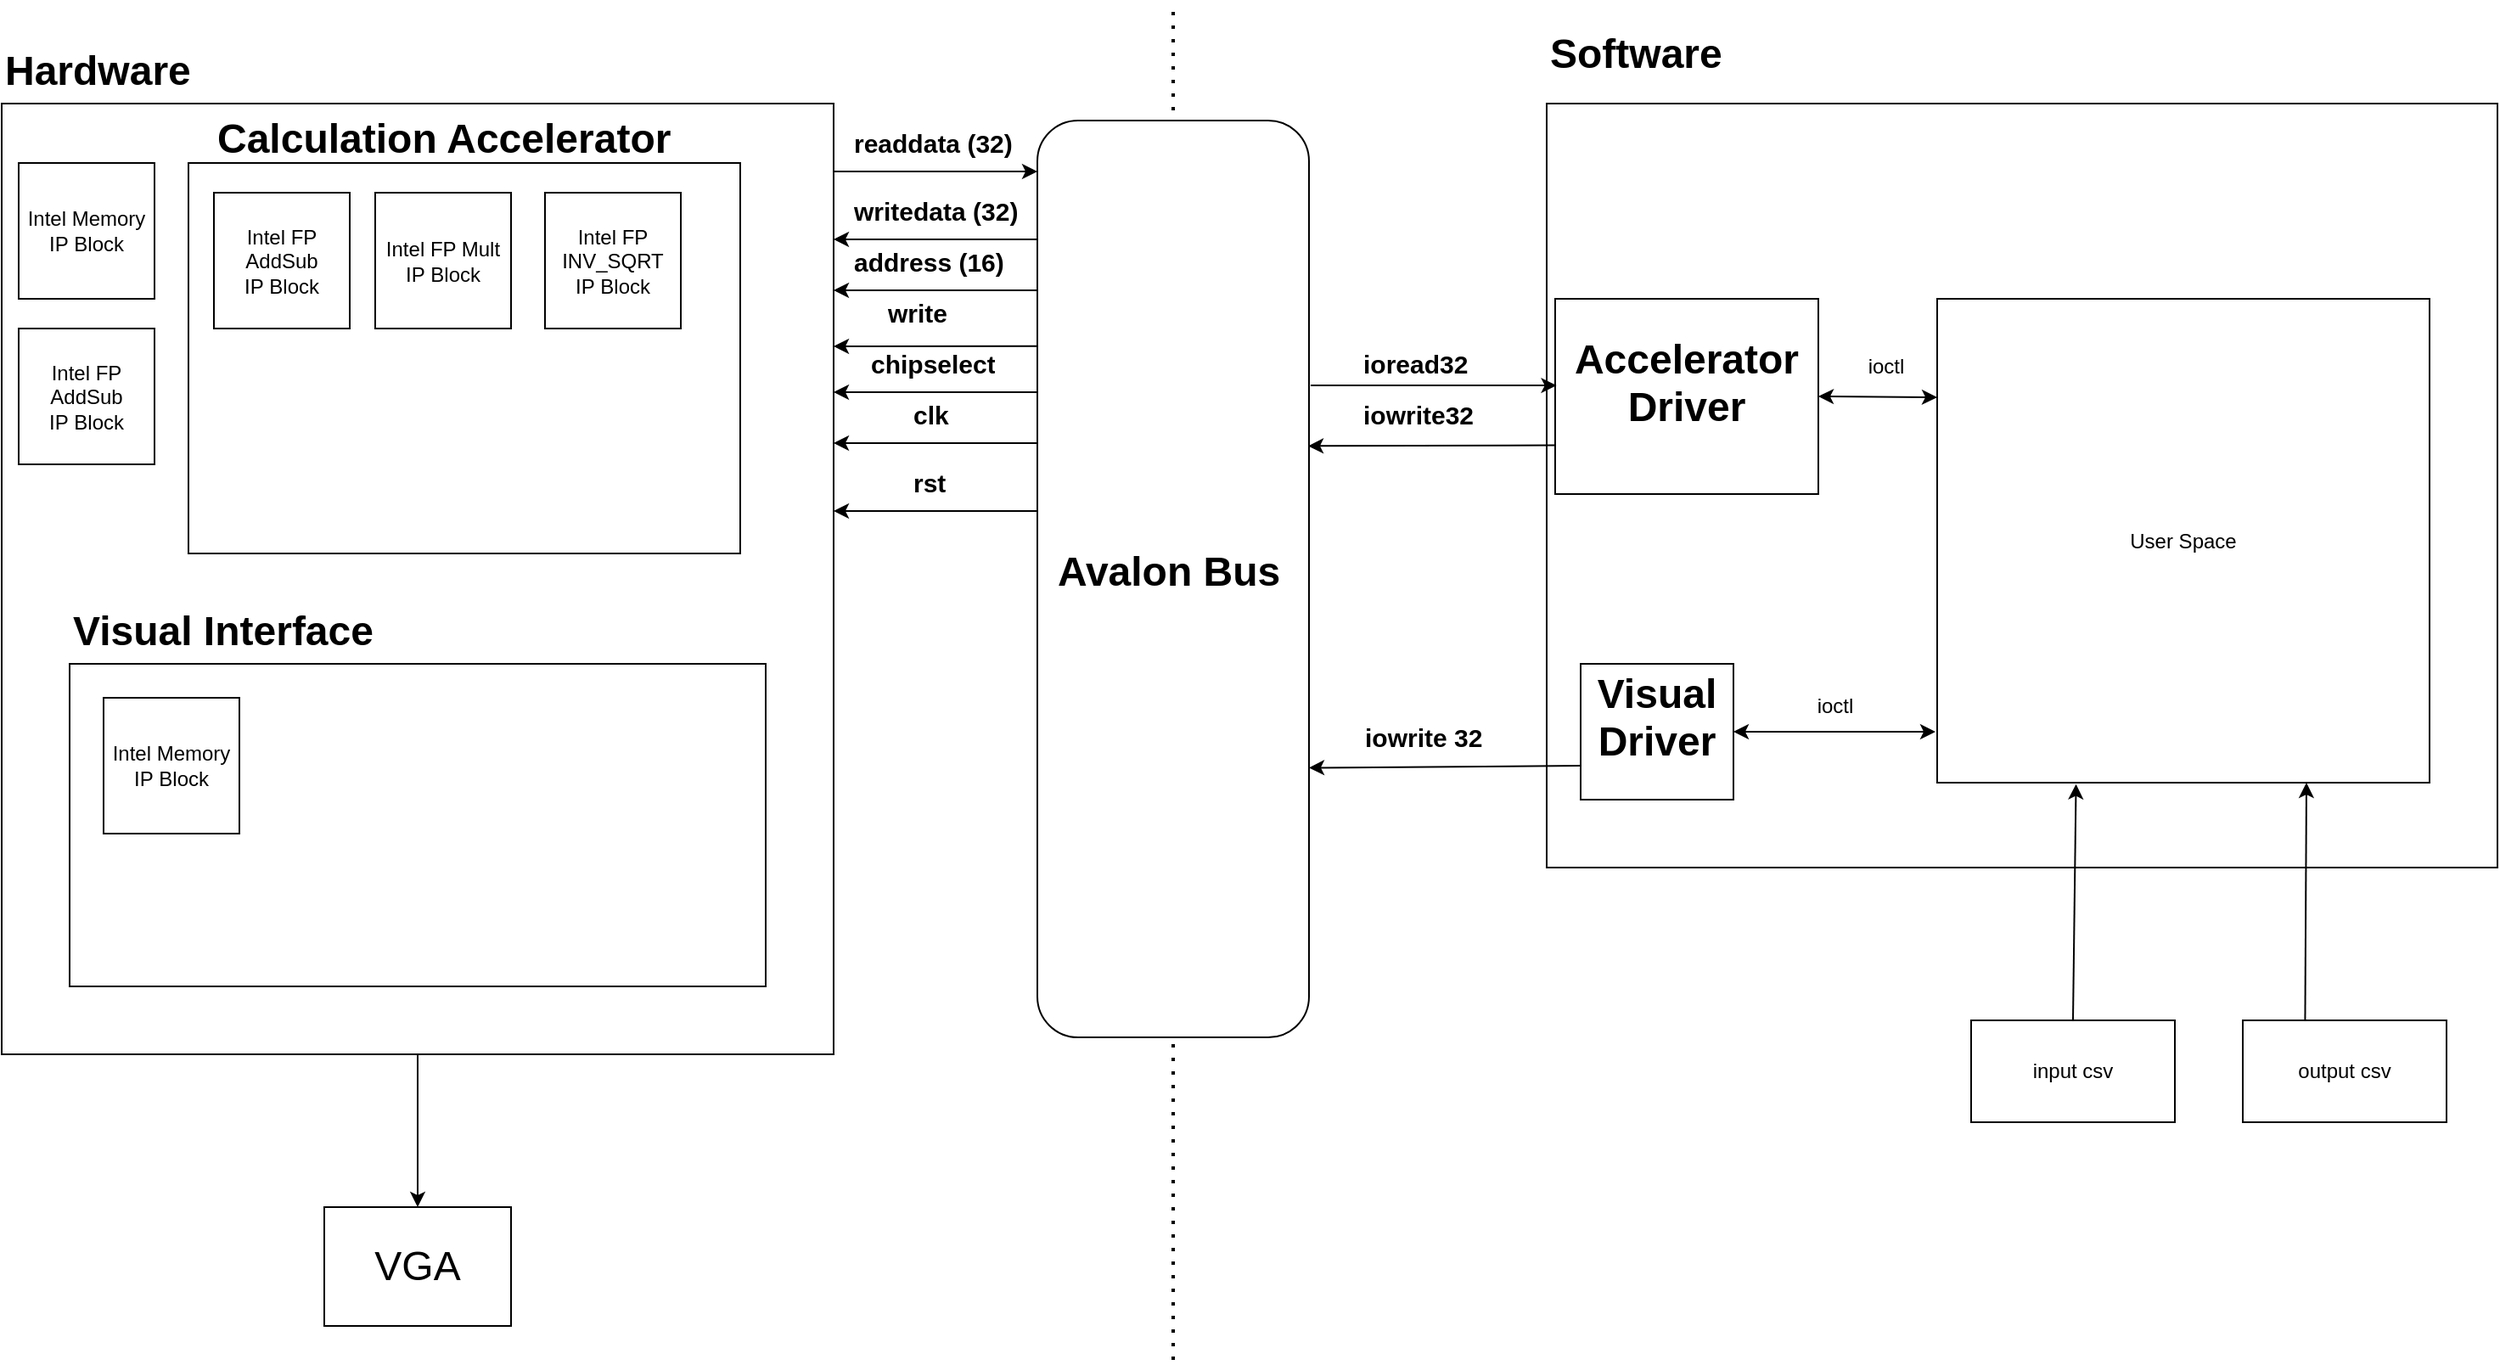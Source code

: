<mxfile version="27.0.2">
  <diagram name="Page-1" id="rumqVNAoI3cSyf27jc9k">
    <mxGraphModel dx="1732" dy="1046" grid="1" gridSize="10" guides="1" tooltips="1" connect="1" arrows="1" fold="1" page="1" pageScale="1" pageWidth="1700" pageHeight="1100" math="0" shadow="0">
      <root>
        <mxCell id="0" />
        <mxCell id="1" parent="0" />
        <mxCell id="Z4UGgO07Boh3uOqIA6wf-1" value="" style="endArrow=none;dashed=1;html=1;dashPattern=1 3;strokeWidth=2;rounded=0;" edge="1" parent="1">
          <mxGeometry width="50" height="50" relative="1" as="geometry">
            <mxPoint x="710" y="820" as="sourcePoint" />
            <mxPoint x="710" y="20" as="targetPoint" />
          </mxGeometry>
        </mxCell>
        <mxCell id="-hpIVWVpJWwLuPx6lPaj-3" value="" style="rounded=0;whiteSpace=wrap;html=1;" parent="1" vertex="1">
          <mxGeometry x="20" y="80" width="490" height="560" as="geometry" />
        </mxCell>
        <mxCell id="-hpIVWVpJWwLuPx6lPaj-4" value="" style="rounded=0;whiteSpace=wrap;html=1;" parent="1" vertex="1">
          <mxGeometry x="930" y="80" width="560" height="450" as="geometry" />
        </mxCell>
        <mxCell id="-hpIVWVpJWwLuPx6lPaj-5" value="&lt;h1 style=&quot;margin-top: 0px;&quot;&gt;Hardware&lt;/h1&gt;" style="text;html=1;whiteSpace=wrap;overflow=hidden;rounded=0;" parent="1" vertex="1">
          <mxGeometry x="20" y="40" width="170" height="30" as="geometry" />
        </mxCell>
        <mxCell id="-hpIVWVpJWwLuPx6lPaj-6" value="&lt;h1 style=&quot;margin-top: 0px;&quot;&gt;Software&lt;/h1&gt;" style="text;html=1;whiteSpace=wrap;overflow=hidden;rounded=0;" parent="1" vertex="1">
          <mxGeometry x="930" y="30" width="170" height="30" as="geometry" />
        </mxCell>
        <mxCell id="CpTM82QqQ-CoCST9rDbI-1" value="" style="rounded=1;whiteSpace=wrap;html=1;" parent="1" vertex="1">
          <mxGeometry x="630" y="90" width="160" height="540" as="geometry" />
        </mxCell>
        <mxCell id="CpTM82QqQ-CoCST9rDbI-2" value="&lt;h1 style=&quot;margin-top: 0px;&quot;&gt;Avalon Bus&lt;/h1&gt;" style="text;html=1;whiteSpace=wrap;overflow=hidden;rounded=0;" parent="1" vertex="1">
          <mxGeometry x="640" y="335" width="150" height="40" as="geometry" />
        </mxCell>
        <mxCell id="CpTM82QqQ-CoCST9rDbI-3" value="" style="rounded=0;whiteSpace=wrap;html=1;" parent="1" vertex="1">
          <mxGeometry x="130" y="115" width="325" height="230" as="geometry" />
        </mxCell>
        <mxCell id="CpTM82QqQ-CoCST9rDbI-4" value="" style="rounded=0;whiteSpace=wrap;html=1;" parent="1" vertex="1">
          <mxGeometry x="60" y="410" width="410" height="190" as="geometry" />
        </mxCell>
        <mxCell id="CpTM82QqQ-CoCST9rDbI-5" value="&lt;h1 style=&quot;margin-top: 0px;&quot;&gt;Calculation Accelerator&lt;/h1&gt;" style="text;html=1;whiteSpace=wrap;overflow=hidden;rounded=0;" parent="1" vertex="1">
          <mxGeometry x="145" y="80" width="310" height="30" as="geometry" />
        </mxCell>
        <mxCell id="CpTM82QqQ-CoCST9rDbI-7" value="&lt;h1 style=&quot;margin-top: 0px;&quot;&gt;Visual Interface&lt;/h1&gt;" style="text;html=1;whiteSpace=wrap;overflow=hidden;rounded=0;" parent="1" vertex="1">
          <mxGeometry x="60" y="370" width="310" height="30" as="geometry" />
        </mxCell>
        <mxCell id="xd3VyKE5f3C1c7quR3OM-10" value="&lt;h1 style=&quot;margin-top: 0px;&quot;&gt;&lt;span style=&quot;font-size: 15px;&quot;&gt;readdata (32)&lt;/span&gt;&lt;/h1&gt;" style="text;html=1;whiteSpace=wrap;overflow=hidden;rounded=0;rotation=0;" parent="1" vertex="1">
          <mxGeometry x="520" y="80" width="100" height="40" as="geometry" />
        </mxCell>
        <mxCell id="xd3VyKE5f3C1c7quR3OM-14" value="&lt;h1 style=&quot;margin-top: 0px;&quot;&gt;&lt;span style=&quot;font-size: 15px;&quot;&gt;writedata (32)&lt;/span&gt;&lt;/h1&gt;" style="text;html=1;whiteSpace=wrap;overflow=hidden;rounded=0;rotation=0;" parent="1" vertex="1">
          <mxGeometry x="520" y="120" width="100" height="40" as="geometry" />
        </mxCell>
        <mxCell id="xd3VyKE5f3C1c7quR3OM-16" value="&lt;h1 style=&quot;margin-top: 0px;&quot;&gt;&lt;span style=&quot;font-size: 15px;&quot;&gt;address (16)&lt;/span&gt;&lt;/h1&gt;" style="text;html=1;whiteSpace=wrap;overflow=hidden;rounded=0;rotation=0;" parent="1" vertex="1">
          <mxGeometry x="520" y="150" width="100" height="40" as="geometry" />
        </mxCell>
        <mxCell id="xd3VyKE5f3C1c7quR3OM-18" value="&lt;h1 style=&quot;margin-top: 0px;&quot;&gt;&lt;span style=&quot;font-size: 15px;&quot;&gt;write&lt;/span&gt;&lt;/h1&gt;" style="text;html=1;whiteSpace=wrap;overflow=hidden;rounded=0;rotation=0;" parent="1" vertex="1">
          <mxGeometry x="540" y="180" width="100" height="40" as="geometry" />
        </mxCell>
        <mxCell id="xd3VyKE5f3C1c7quR3OM-20" value="&lt;h1 style=&quot;margin-top: 0px;&quot;&gt;&lt;span style=&quot;font-size: 15px;&quot;&gt;chipselect&lt;/span&gt;&lt;/h1&gt;&lt;div&gt;&lt;br&gt;&lt;/div&gt;" style="text;html=1;whiteSpace=wrap;overflow=hidden;rounded=0;rotation=0;" parent="1" vertex="1">
          <mxGeometry x="530" y="210" width="100" height="40" as="geometry" />
        </mxCell>
        <mxCell id="xd3VyKE5f3C1c7quR3OM-32" value="&lt;h1 style=&quot;margin-top: 0px;&quot;&gt;&lt;span style=&quot;font-size: 15px;&quot;&gt;clk&lt;/span&gt;&lt;/h1&gt;" style="text;html=1;whiteSpace=wrap;overflow=hidden;rounded=0;rotation=0;" parent="1" vertex="1">
          <mxGeometry x="555" y="240" width="30" height="40" as="geometry" />
        </mxCell>
        <mxCell id="xd3VyKE5f3C1c7quR3OM-36" value="&lt;h1 style=&quot;margin-top: 0px;&quot;&gt;&lt;span style=&quot;font-size: 15px;&quot;&gt;rst&lt;/span&gt;&lt;/h1&gt;" style="text;html=1;whiteSpace=wrap;overflow=hidden;rounded=0;rotation=0;" parent="1" vertex="1">
          <mxGeometry x="555" y="280" width="30" height="30" as="geometry" />
        </mxCell>
        <mxCell id="xd3VyKE5f3C1c7quR3OM-52" value="&lt;h1 style=&quot;margin-top: 0px;&quot;&gt;&lt;span style=&quot;font-size: 15px;&quot;&gt;iowrite32&lt;/span&gt;&lt;/h1&gt;" style="text;html=1;whiteSpace=wrap;overflow=hidden;rounded=0;rotation=0;" parent="1" vertex="1">
          <mxGeometry x="820" y="240" width="100" height="40" as="geometry" />
        </mxCell>
        <mxCell id="9Da5NlRfkUuHMolCBsCd-2" value="&lt;h1 style=&quot;margin-top: 0px;&quot;&gt;&lt;span style=&quot;font-size: 15px;&quot;&gt;ioread32&lt;/span&gt;&lt;/h1&gt;" style="text;html=1;whiteSpace=wrap;overflow=hidden;rounded=0;rotation=0;" parent="1" vertex="1">
          <mxGeometry x="820" y="210" width="100" height="40" as="geometry" />
        </mxCell>
        <mxCell id="9Da5NlRfkUuHMolCBsCd-8" style="edgeStyle=orthogonalEdgeStyle;rounded=0;orthogonalLoop=1;jettySize=auto;html=1;exitX=0.5;exitY=1;exitDx=0;exitDy=0;" parent="1" source="-hpIVWVpJWwLuPx6lPaj-3" target="-hpIVWVpJWwLuPx6lPaj-3" edge="1">
          <mxGeometry relative="1" as="geometry" />
        </mxCell>
        <mxCell id="9Da5NlRfkUuHMolCBsCd-11" style="edgeStyle=orthogonalEdgeStyle;rounded=0;orthogonalLoop=1;jettySize=auto;html=1;exitX=0.5;exitY=1;exitDx=0;exitDy=0;" parent="1" source="-hpIVWVpJWwLuPx6lPaj-3" target="-hpIVWVpJWwLuPx6lPaj-3" edge="1">
          <mxGeometry relative="1" as="geometry" />
        </mxCell>
        <mxCell id="9Da5NlRfkUuHMolCBsCd-14" value="&lt;font style=&quot;font-size: 24px;&quot;&gt;VGA&lt;/font&gt;" style="rounded=0;whiteSpace=wrap;html=1;" parent="1" vertex="1">
          <mxGeometry x="210" y="730" width="110" height="70" as="geometry" />
        </mxCell>
        <mxCell id="9Da5NlRfkUuHMolCBsCd-23" value="&lt;h1 style=&quot;margin-top: 0px;&quot;&gt;Accelerator Driver&lt;/h1&gt;" style="rounded=0;whiteSpace=wrap;html=1;align=center;" parent="1" vertex="1">
          <mxGeometry x="935" y="195" width="155" height="115" as="geometry" />
        </mxCell>
        <mxCell id="9Da5NlRfkUuHMolCBsCd-26" value="&lt;h1 style=&quot;margin-top: 0px;&quot;&gt;Visual Driver&lt;/h1&gt;" style="rounded=0;whiteSpace=wrap;html=1;align=center;" parent="1" vertex="1">
          <mxGeometry x="950" y="410" width="90" height="80" as="geometry" />
        </mxCell>
        <mxCell id="9Da5NlRfkUuHMolCBsCd-27" value="&lt;h1 style=&quot;margin-top: 0px;&quot;&gt;&lt;br&gt;&lt;/h1&gt;" style="text;html=1;whiteSpace=wrap;overflow=hidden;rounded=0;" parent="1" vertex="1">
          <mxGeometry x="950" y="395" width="240" height="40" as="geometry" />
        </mxCell>
        <mxCell id="9Da5NlRfkUuHMolCBsCd-29" value="&lt;h1 style=&quot;margin-top: 0px;&quot;&gt;&lt;span style=&quot;font-size: 15px;&quot;&gt;iowrite 32&lt;/span&gt;&lt;/h1&gt;" style="text;html=1;whiteSpace=wrap;overflow=hidden;rounded=0;rotation=0;" parent="1" vertex="1">
          <mxGeometry x="821" y="430" width="100" height="40" as="geometry" />
        </mxCell>
        <mxCell id="Z4UGgO07Boh3uOqIA6wf-3" value="input csv" style="rounded=0;whiteSpace=wrap;html=1;" vertex="1" parent="1">
          <mxGeometry x="1180" y="620" width="120" height="60" as="geometry" />
        </mxCell>
        <mxCell id="Z4UGgO07Boh3uOqIA6wf-4" value="output csv" style="rounded=0;whiteSpace=wrap;html=1;" vertex="1" parent="1">
          <mxGeometry x="1340" y="620" width="120" height="60" as="geometry" />
        </mxCell>
        <mxCell id="Z4UGgO07Boh3uOqIA6wf-6" value="" style="endArrow=classic;html=1;rounded=0;exitX=0;exitY=0.246;exitDx=0;exitDy=0;exitPerimeter=0;" edge="1" parent="1" source="CpTM82QqQ-CoCST9rDbI-1">
          <mxGeometry width="50" height="50" relative="1" as="geometry">
            <mxPoint x="590" y="310" as="sourcePoint" />
            <mxPoint x="510" y="223" as="targetPoint" />
          </mxGeometry>
        </mxCell>
        <mxCell id="Z4UGgO07Boh3uOqIA6wf-8" value="User Space" style="rounded=0;whiteSpace=wrap;html=1;" vertex="1" parent="1">
          <mxGeometry x="1160" y="195" width="290" height="285" as="geometry" />
        </mxCell>
        <mxCell id="Z4UGgO07Boh3uOqIA6wf-10" value="" style="endArrow=classic;html=1;rounded=0;exitX=0.5;exitY=0;exitDx=0;exitDy=0;entryX=0.282;entryY=1.003;entryDx=0;entryDy=0;entryPerimeter=0;" edge="1" parent="1" source="Z4UGgO07Boh3uOqIA6wf-3" target="Z4UGgO07Boh3uOqIA6wf-8">
          <mxGeometry width="50" height="50" relative="1" as="geometry">
            <mxPoint x="1380" y="620" as="sourcePoint" />
            <mxPoint x="1430" y="570" as="targetPoint" />
          </mxGeometry>
        </mxCell>
        <mxCell id="Z4UGgO07Boh3uOqIA6wf-11" value="" style="endArrow=classic;html=1;rounded=0;entryX=0.75;entryY=1;entryDx=0;entryDy=0;exitX=0.306;exitY=-0.002;exitDx=0;exitDy=0;exitPerimeter=0;" edge="1" parent="1" source="Z4UGgO07Boh3uOqIA6wf-4" target="Z4UGgO07Boh3uOqIA6wf-8">
          <mxGeometry width="50" height="50" relative="1" as="geometry">
            <mxPoint x="1380" y="620" as="sourcePoint" />
            <mxPoint x="1430" y="570" as="targetPoint" />
          </mxGeometry>
        </mxCell>
        <mxCell id="Z4UGgO07Boh3uOqIA6wf-13" value="" style="endArrow=classic;html=1;rounded=0;exitX=0;exitY=0.75;exitDx=0;exitDy=0;entryX=1;entryY=0.706;entryDx=0;entryDy=0;entryPerimeter=0;" edge="1" parent="1" source="9Da5NlRfkUuHMolCBsCd-26" target="CpTM82QqQ-CoCST9rDbI-1">
          <mxGeometry width="50" height="50" relative="1" as="geometry">
            <mxPoint x="1100" y="450" as="sourcePoint" />
            <mxPoint x="1150" y="400" as="targetPoint" />
          </mxGeometry>
        </mxCell>
        <mxCell id="Z4UGgO07Boh3uOqIA6wf-14" value="" style="endArrow=classic;html=1;rounded=0;exitX=0;exitY=0.75;exitDx=0;exitDy=0;entryX=0.997;entryY=0.355;entryDx=0;entryDy=0;entryPerimeter=0;" edge="1" parent="1" source="9Da5NlRfkUuHMolCBsCd-23" target="CpTM82QqQ-CoCST9rDbI-1">
          <mxGeometry width="50" height="50" relative="1" as="geometry">
            <mxPoint x="1000" y="390" as="sourcePoint" />
            <mxPoint x="1050" y="340" as="targetPoint" />
          </mxGeometry>
        </mxCell>
        <mxCell id="Z4UGgO07Boh3uOqIA6wf-15" value="" style="endArrow=classic;html=1;rounded=0;entryX=0.005;entryY=0.444;entryDx=0;entryDy=0;entryPerimeter=0;exitX=1.006;exitY=0.289;exitDx=0;exitDy=0;exitPerimeter=0;" edge="1" parent="1" source="CpTM82QqQ-CoCST9rDbI-1" target="9Da5NlRfkUuHMolCBsCd-23">
          <mxGeometry width="50" height="50" relative="1" as="geometry">
            <mxPoint x="1000" y="390" as="sourcePoint" />
            <mxPoint x="1050" y="340" as="targetPoint" />
          </mxGeometry>
        </mxCell>
        <mxCell id="Z4UGgO07Boh3uOqIA6wf-16" value="" style="endArrow=classic;html=1;rounded=0;exitX=0.5;exitY=1;exitDx=0;exitDy=0;entryX=0.5;entryY=0;entryDx=0;entryDy=0;" edge="1" parent="1" source="-hpIVWVpJWwLuPx6lPaj-3" target="9Da5NlRfkUuHMolCBsCd-14">
          <mxGeometry width="50" height="50" relative="1" as="geometry">
            <mxPoint x="260" y="580" as="sourcePoint" />
            <mxPoint x="310" y="530" as="targetPoint" />
          </mxGeometry>
        </mxCell>
        <mxCell id="Z4UGgO07Boh3uOqIA6wf-17" value="" style="endArrow=classic;html=1;rounded=0;exitX=0;exitY=0.246;exitDx=0;exitDy=0;exitPerimeter=0;" edge="1" parent="1">
          <mxGeometry width="50" height="50" relative="1" as="geometry">
            <mxPoint x="630" y="250" as="sourcePoint" />
            <mxPoint x="510" y="250" as="targetPoint" />
          </mxGeometry>
        </mxCell>
        <mxCell id="Z4UGgO07Boh3uOqIA6wf-18" value="" style="endArrow=classic;html=1;rounded=0;exitX=0;exitY=0.246;exitDx=0;exitDy=0;exitPerimeter=0;" edge="1" parent="1">
          <mxGeometry width="50" height="50" relative="1" as="geometry">
            <mxPoint x="630" y="280" as="sourcePoint" />
            <mxPoint x="510" y="280" as="targetPoint" />
          </mxGeometry>
        </mxCell>
        <mxCell id="Z4UGgO07Boh3uOqIA6wf-19" value="" style="endArrow=classic;html=1;rounded=0;exitX=0;exitY=0.246;exitDx=0;exitDy=0;exitPerimeter=0;" edge="1" parent="1">
          <mxGeometry width="50" height="50" relative="1" as="geometry">
            <mxPoint x="630" y="320" as="sourcePoint" />
            <mxPoint x="510" y="320" as="targetPoint" />
          </mxGeometry>
        </mxCell>
        <mxCell id="Z4UGgO07Boh3uOqIA6wf-20" value="" style="endArrow=classic;html=1;rounded=0;exitX=0;exitY=0.246;exitDx=0;exitDy=0;exitPerimeter=0;" edge="1" parent="1">
          <mxGeometry width="50" height="50" relative="1" as="geometry">
            <mxPoint x="510" y="120" as="sourcePoint" />
            <mxPoint x="630" y="120" as="targetPoint" />
          </mxGeometry>
        </mxCell>
        <mxCell id="Z4UGgO07Boh3uOqIA6wf-21" value="" style="endArrow=classic;html=1;rounded=0;exitX=0;exitY=0.246;exitDx=0;exitDy=0;exitPerimeter=0;" edge="1" parent="1">
          <mxGeometry width="50" height="50" relative="1" as="geometry">
            <mxPoint x="630" y="160" as="sourcePoint" />
            <mxPoint x="510" y="160" as="targetPoint" />
          </mxGeometry>
        </mxCell>
        <mxCell id="Z4UGgO07Boh3uOqIA6wf-22" value="" style="endArrow=classic;html=1;rounded=0;exitX=0;exitY=0.246;exitDx=0;exitDy=0;exitPerimeter=0;" edge="1" parent="1">
          <mxGeometry width="50" height="50" relative="1" as="geometry">
            <mxPoint x="630" y="190" as="sourcePoint" />
            <mxPoint x="510" y="190" as="targetPoint" />
          </mxGeometry>
        </mxCell>
        <mxCell id="Z4UGgO07Boh3uOqIA6wf-23" value="Intel Memory IP&amp;nbsp;&lt;span style=&quot;background-color: transparent; color: light-dark(rgb(0, 0, 0), rgb(255, 255, 255));&quot;&gt;Block&lt;/span&gt;" style="whiteSpace=wrap;html=1;aspect=fixed;" vertex="1" parent="1">
          <mxGeometry x="30" y="115" width="80" height="80" as="geometry" />
        </mxCell>
        <mxCell id="Z4UGgO07Boh3uOqIA6wf-24" value="Intel FP AddSub IP&amp;nbsp;&lt;span style=&quot;background-color: transparent; color: light-dark(rgb(0, 0, 0), rgb(255, 255, 255));&quot;&gt;Block&lt;/span&gt;" style="whiteSpace=wrap;html=1;aspect=fixed;" vertex="1" parent="1">
          <mxGeometry x="30" y="212.5" width="80" height="80" as="geometry" />
        </mxCell>
        <mxCell id="Z4UGgO07Boh3uOqIA6wf-25" value="Intel FP AddSub IP&amp;nbsp;&lt;span style=&quot;background-color: transparent; color: light-dark(rgb(0, 0, 0), rgb(255, 255, 255));&quot;&gt;Block&lt;/span&gt;" style="whiteSpace=wrap;html=1;aspect=fixed;" vertex="1" parent="1">
          <mxGeometry x="145" y="132.5" width="80" height="80" as="geometry" />
        </mxCell>
        <mxCell id="Z4UGgO07Boh3uOqIA6wf-26" value="Intel FP Mult IP&amp;nbsp;&lt;span style=&quot;background-color: transparent; color: light-dark(rgb(0, 0, 0), rgb(255, 255, 255));&quot;&gt;Block&lt;/span&gt;" style="whiteSpace=wrap;html=1;aspect=fixed;" vertex="1" parent="1">
          <mxGeometry x="240" y="132.5" width="80" height="80" as="geometry" />
        </mxCell>
        <mxCell id="Z4UGgO07Boh3uOqIA6wf-27" value="Intel FP INV_SQRT IP&amp;nbsp;&lt;span style=&quot;background-color: transparent; color: light-dark(rgb(0, 0, 0), rgb(255, 255, 255));&quot;&gt;Block&lt;/span&gt;" style="whiteSpace=wrap;html=1;aspect=fixed;" vertex="1" parent="1">
          <mxGeometry x="340" y="132.5" width="80" height="80" as="geometry" />
        </mxCell>
        <mxCell id="Z4UGgO07Boh3uOqIA6wf-28" value="Intel Memory IP&amp;nbsp;&lt;span style=&quot;background-color: transparent; color: light-dark(rgb(0, 0, 0), rgb(255, 255, 255));&quot;&gt;Block&lt;/span&gt;" style="whiteSpace=wrap;html=1;aspect=fixed;" vertex="1" parent="1">
          <mxGeometry x="80" y="430" width="80" height="80" as="geometry" />
        </mxCell>
        <mxCell id="Z4UGgO07Boh3uOqIA6wf-30" value="" style="endArrow=classic;startArrow=classic;html=1;rounded=0;exitX=1;exitY=0.5;exitDx=0;exitDy=0;" edge="1" parent="1" source="9Da5NlRfkUuHMolCBsCd-23">
          <mxGeometry width="50" height="50" relative="1" as="geometry">
            <mxPoint x="1210" y="440" as="sourcePoint" />
            <mxPoint x="1160" y="253" as="targetPoint" />
          </mxGeometry>
        </mxCell>
        <mxCell id="Z4UGgO07Boh3uOqIA6wf-31" value="ioctl" style="text;html=1;align=center;verticalAlign=middle;whiteSpace=wrap;rounded=0;" vertex="1" parent="1">
          <mxGeometry x="1100" y="220" width="60" height="30" as="geometry" />
        </mxCell>
        <mxCell id="Z4UGgO07Boh3uOqIA6wf-32" value="ioctl" style="text;html=1;align=center;verticalAlign=middle;whiteSpace=wrap;rounded=0;" vertex="1" parent="1">
          <mxGeometry x="1070" y="420" width="60" height="30" as="geometry" />
        </mxCell>
        <mxCell id="Z4UGgO07Boh3uOqIA6wf-33" value="" style="endArrow=classic;startArrow=classic;html=1;rounded=0;exitX=1;exitY=0.5;exitDx=0;exitDy=0;" edge="1" parent="1" source="9Da5NlRfkUuHMolCBsCd-26">
          <mxGeometry width="50" height="50" relative="1" as="geometry">
            <mxPoint x="1040" y="450" as="sourcePoint" />
            <mxPoint x="1159" y="450" as="targetPoint" />
          </mxGeometry>
        </mxCell>
      </root>
    </mxGraphModel>
  </diagram>
</mxfile>
